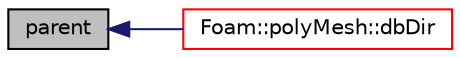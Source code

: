 digraph "parent"
{
  bgcolor="transparent";
  edge [fontname="Helvetica",fontsize="10",labelfontname="Helvetica",labelfontsize="10"];
  node [fontname="Helvetica",fontsize="10",shape=record];
  rankdir="LR";
  Node1 [label="parent",height=0.2,width=0.4,color="black", fillcolor="grey75", style="filled", fontcolor="black"];
  Node1 -> Node2 [dir="back",color="midnightblue",fontsize="10",style="solid",fontname="Helvetica"];
  Node2 [label="Foam::polyMesh::dbDir",height=0.2,width=0.4,color="red",URL="$a01959.html#a26c0f538dfecb2bfe1ddec9fe6934349",tooltip="Override the objectRegistry dbDir for a single-region case. "];
}
